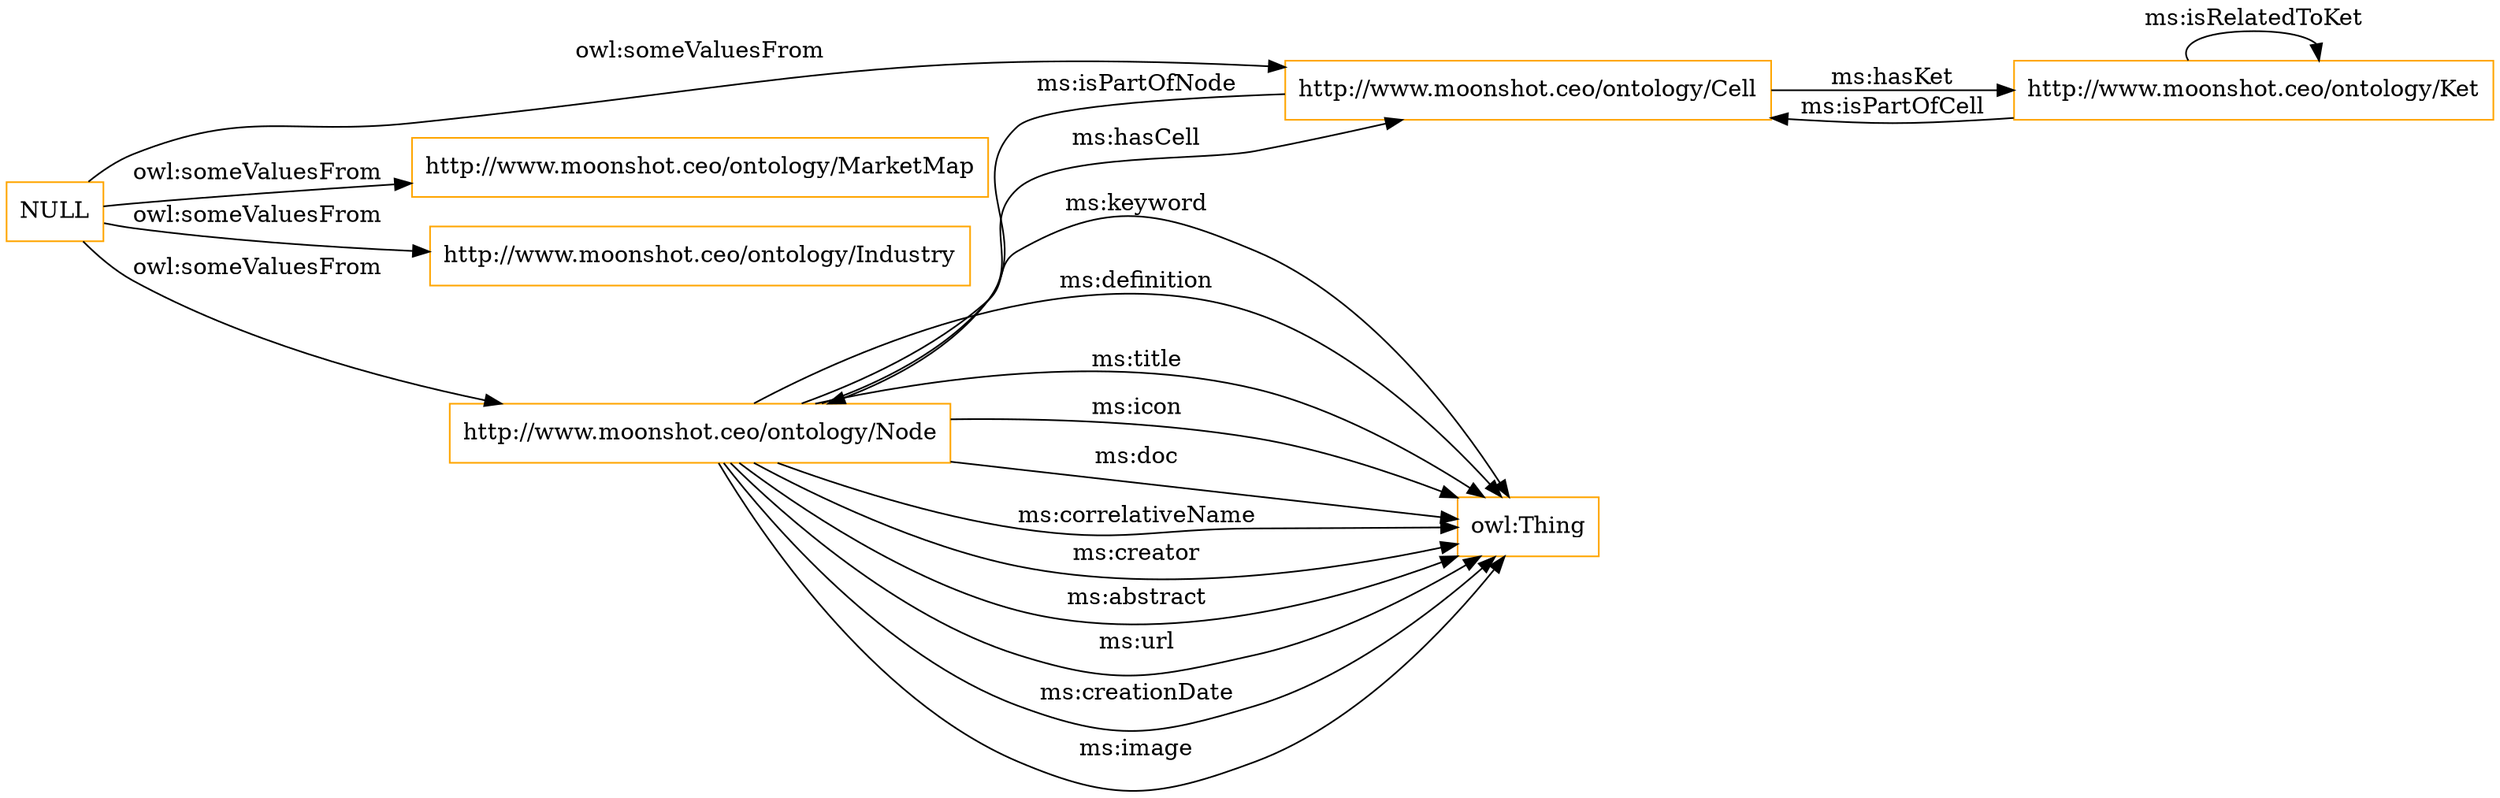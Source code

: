 digraph ar2dtool_diagram { 
rankdir=LR;
size="1501"
node [shape = rectangle, color="orange"]; "http://www.moonshot.ceo/ontology/Node" "http://www.moonshot.ceo/ontology/MarketMap" "http://www.moonshot.ceo/ontology/Ket" "http://www.moonshot.ceo/ontology/Industry" "http://www.moonshot.ceo/ontology/Cell" "owl:Thing" ; /*classes style*/
	"NULL" -> "http://www.moonshot.ceo/ontology/Industry" [ label = "owl:someValuesFrom" ];
	"NULL" -> "http://www.moonshot.ceo/ontology/Cell" [ label = "owl:someValuesFrom" ];
	"NULL" -> "http://www.moonshot.ceo/ontology/MarketMap" [ label = "owl:someValuesFrom" ];
	"NULL" -> "http://www.moonshot.ceo/ontology/Node" [ label = "owl:someValuesFrom" ];
	"http://www.moonshot.ceo/ontology/Node" -> "owl:Thing" [ label = "ms:icon" ];
	"http://www.moonshot.ceo/ontology/Node" -> "owl:Thing" [ label = "ms:doc" ];
	"http://www.moonshot.ceo/ontology/Node" -> "owl:Thing" [ label = "ms:correlativeName" ];
	"http://www.moonshot.ceo/ontology/Node" -> "owl:Thing" [ label = "ms:creator" ];
	"http://www.moonshot.ceo/ontology/Node" -> "owl:Thing" [ label = "ms:abstract" ];
	"http://www.moonshot.ceo/ontology/Node" -> "http://www.moonshot.ceo/ontology/Cell" [ label = "ms:hasCell" ];
	"http://www.moonshot.ceo/ontology/Node" -> "owl:Thing" [ label = "ms:url" ];
	"http://www.moonshot.ceo/ontology/Node" -> "owl:Thing" [ label = "ms:creationDate" ];
	"http://www.moonshot.ceo/ontology/Node" -> "owl:Thing" [ label = "ms:image" ];
	"http://www.moonshot.ceo/ontology/Ket" -> "http://www.moonshot.ceo/ontology/Cell" [ label = "ms:isPartOfCell" ];
	"http://www.moonshot.ceo/ontology/Node" -> "owl:Thing" [ label = "ms:keyword" ];
	"http://www.moonshot.ceo/ontology/Node" -> "owl:Thing" [ label = "ms:definition" ];
	"http://www.moonshot.ceo/ontology/Node" -> "owl:Thing" [ label = "ms:title" ];
	"http://www.moonshot.ceo/ontology/Cell" -> "http://www.moonshot.ceo/ontology/Node" [ label = "ms:isPartOfNode" ];
	"http://www.moonshot.ceo/ontology/Ket" -> "http://www.moonshot.ceo/ontology/Ket" [ label = "ms:isRelatedToKet" ];
	"http://www.moonshot.ceo/ontology/Cell" -> "http://www.moonshot.ceo/ontology/Ket" [ label = "ms:hasKet" ];

}
